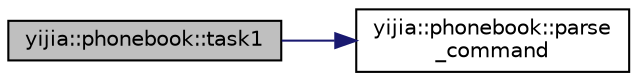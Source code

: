 digraph "yijia::phonebook::task1"
{
 // LATEX_PDF_SIZE
  edge [fontname="Helvetica",fontsize="10",labelfontname="Helvetica",labelfontsize="10"];
  node [fontname="Helvetica",fontsize="10",shape=record];
  rankdir="LR";
  Node1 [label="yijia::phonebook::task1",height=0.2,width=0.4,color="black", fillcolor="grey75", style="filled", fontcolor="black",tooltip=" "];
  Node1 -> Node2 [color="midnightblue",fontsize="10",style="solid",fontname="Helvetica"];
  Node2 [label="yijia::phonebook::parse\l_command",height=0.2,width=0.4,color="black", fillcolor="white", style="filled",URL="$namespaceyijia_1_1phonebook.html#ad5e290422c1a365e0a14ebf61efe94f6",tooltip=" "];
}
